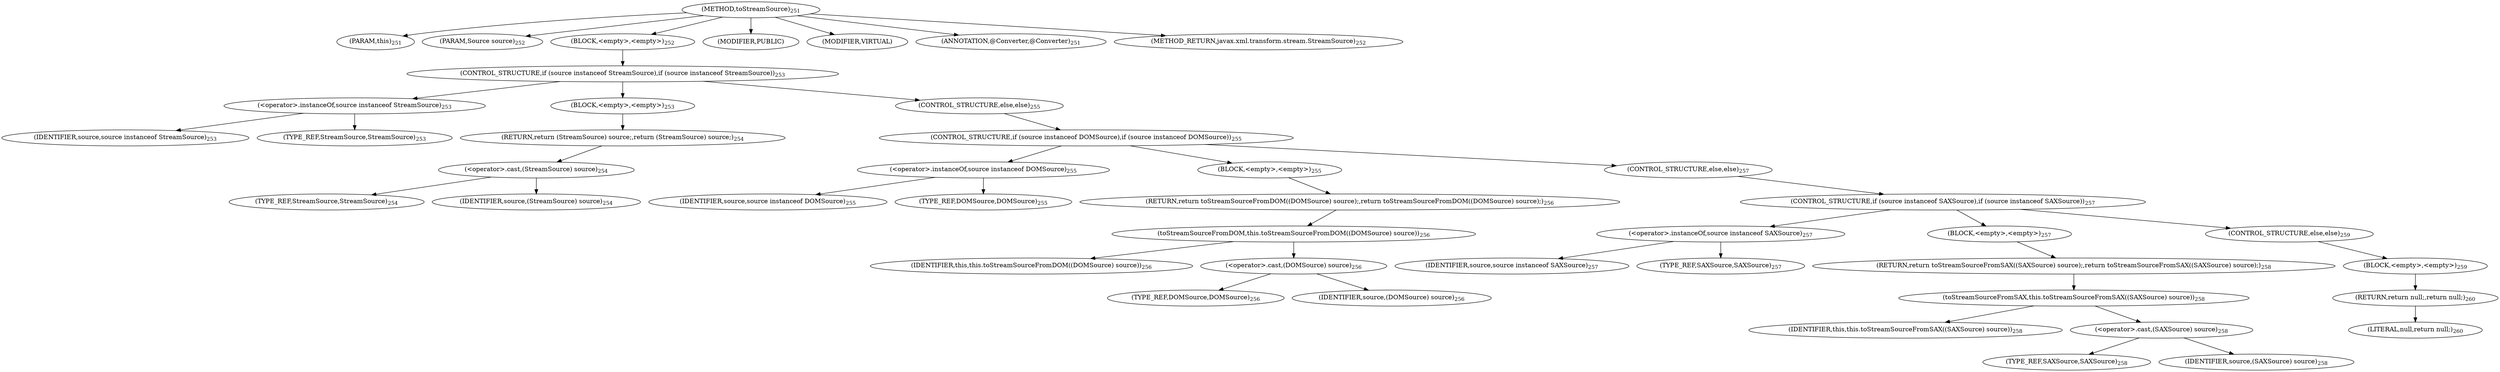 digraph "toStreamSource" {  
"535" [label = <(METHOD,toStreamSource)<SUB>251</SUB>> ]
"35" [label = <(PARAM,this)<SUB>251</SUB>> ]
"536" [label = <(PARAM,Source source)<SUB>252</SUB>> ]
"537" [label = <(BLOCK,&lt;empty&gt;,&lt;empty&gt;)<SUB>252</SUB>> ]
"538" [label = <(CONTROL_STRUCTURE,if (source instanceof StreamSource),if (source instanceof StreamSource))<SUB>253</SUB>> ]
"539" [label = <(&lt;operator&gt;.instanceOf,source instanceof StreamSource)<SUB>253</SUB>> ]
"540" [label = <(IDENTIFIER,source,source instanceof StreamSource)<SUB>253</SUB>> ]
"541" [label = <(TYPE_REF,StreamSource,StreamSource)<SUB>253</SUB>> ]
"542" [label = <(BLOCK,&lt;empty&gt;,&lt;empty&gt;)<SUB>253</SUB>> ]
"543" [label = <(RETURN,return (StreamSource) source;,return (StreamSource) source;)<SUB>254</SUB>> ]
"544" [label = <(&lt;operator&gt;.cast,(StreamSource) source)<SUB>254</SUB>> ]
"545" [label = <(TYPE_REF,StreamSource,StreamSource)<SUB>254</SUB>> ]
"546" [label = <(IDENTIFIER,source,(StreamSource) source)<SUB>254</SUB>> ]
"547" [label = <(CONTROL_STRUCTURE,else,else)<SUB>255</SUB>> ]
"548" [label = <(CONTROL_STRUCTURE,if (source instanceof DOMSource),if (source instanceof DOMSource))<SUB>255</SUB>> ]
"549" [label = <(&lt;operator&gt;.instanceOf,source instanceof DOMSource)<SUB>255</SUB>> ]
"550" [label = <(IDENTIFIER,source,source instanceof DOMSource)<SUB>255</SUB>> ]
"551" [label = <(TYPE_REF,DOMSource,DOMSource)<SUB>255</SUB>> ]
"552" [label = <(BLOCK,&lt;empty&gt;,&lt;empty&gt;)<SUB>255</SUB>> ]
"553" [label = <(RETURN,return toStreamSourceFromDOM((DOMSource) source);,return toStreamSourceFromDOM((DOMSource) source);)<SUB>256</SUB>> ]
"554" [label = <(toStreamSourceFromDOM,this.toStreamSourceFromDOM((DOMSource) source))<SUB>256</SUB>> ]
"34" [label = <(IDENTIFIER,this,this.toStreamSourceFromDOM((DOMSource) source))<SUB>256</SUB>> ]
"555" [label = <(&lt;operator&gt;.cast,(DOMSource) source)<SUB>256</SUB>> ]
"556" [label = <(TYPE_REF,DOMSource,DOMSource)<SUB>256</SUB>> ]
"557" [label = <(IDENTIFIER,source,(DOMSource) source)<SUB>256</SUB>> ]
"558" [label = <(CONTROL_STRUCTURE,else,else)<SUB>257</SUB>> ]
"559" [label = <(CONTROL_STRUCTURE,if (source instanceof SAXSource),if (source instanceof SAXSource))<SUB>257</SUB>> ]
"560" [label = <(&lt;operator&gt;.instanceOf,source instanceof SAXSource)<SUB>257</SUB>> ]
"561" [label = <(IDENTIFIER,source,source instanceof SAXSource)<SUB>257</SUB>> ]
"562" [label = <(TYPE_REF,SAXSource,SAXSource)<SUB>257</SUB>> ]
"563" [label = <(BLOCK,&lt;empty&gt;,&lt;empty&gt;)<SUB>257</SUB>> ]
"564" [label = <(RETURN,return toStreamSourceFromSAX((SAXSource) source);,return toStreamSourceFromSAX((SAXSource) source);)<SUB>258</SUB>> ]
"565" [label = <(toStreamSourceFromSAX,this.toStreamSourceFromSAX((SAXSource) source))<SUB>258</SUB>> ]
"36" [label = <(IDENTIFIER,this,this.toStreamSourceFromSAX((SAXSource) source))<SUB>258</SUB>> ]
"566" [label = <(&lt;operator&gt;.cast,(SAXSource) source)<SUB>258</SUB>> ]
"567" [label = <(TYPE_REF,SAXSource,SAXSource)<SUB>258</SUB>> ]
"568" [label = <(IDENTIFIER,source,(SAXSource) source)<SUB>258</SUB>> ]
"569" [label = <(CONTROL_STRUCTURE,else,else)<SUB>259</SUB>> ]
"570" [label = <(BLOCK,&lt;empty&gt;,&lt;empty&gt;)<SUB>259</SUB>> ]
"571" [label = <(RETURN,return null;,return null;)<SUB>260</SUB>> ]
"572" [label = <(LITERAL,null,return null;)<SUB>260</SUB>> ]
"573" [label = <(MODIFIER,PUBLIC)> ]
"574" [label = <(MODIFIER,VIRTUAL)> ]
"575" [label = <(ANNOTATION,@Converter,@Converter)<SUB>251</SUB>> ]
"576" [label = <(METHOD_RETURN,javax.xml.transform.stream.StreamSource)<SUB>252</SUB>> ]
  "535" -> "35" 
  "535" -> "536" 
  "535" -> "537" 
  "535" -> "573" 
  "535" -> "574" 
  "535" -> "575" 
  "535" -> "576" 
  "537" -> "538" 
  "538" -> "539" 
  "538" -> "542" 
  "538" -> "547" 
  "539" -> "540" 
  "539" -> "541" 
  "542" -> "543" 
  "543" -> "544" 
  "544" -> "545" 
  "544" -> "546" 
  "547" -> "548" 
  "548" -> "549" 
  "548" -> "552" 
  "548" -> "558" 
  "549" -> "550" 
  "549" -> "551" 
  "552" -> "553" 
  "553" -> "554" 
  "554" -> "34" 
  "554" -> "555" 
  "555" -> "556" 
  "555" -> "557" 
  "558" -> "559" 
  "559" -> "560" 
  "559" -> "563" 
  "559" -> "569" 
  "560" -> "561" 
  "560" -> "562" 
  "563" -> "564" 
  "564" -> "565" 
  "565" -> "36" 
  "565" -> "566" 
  "566" -> "567" 
  "566" -> "568" 
  "569" -> "570" 
  "570" -> "571" 
  "571" -> "572" 
}
